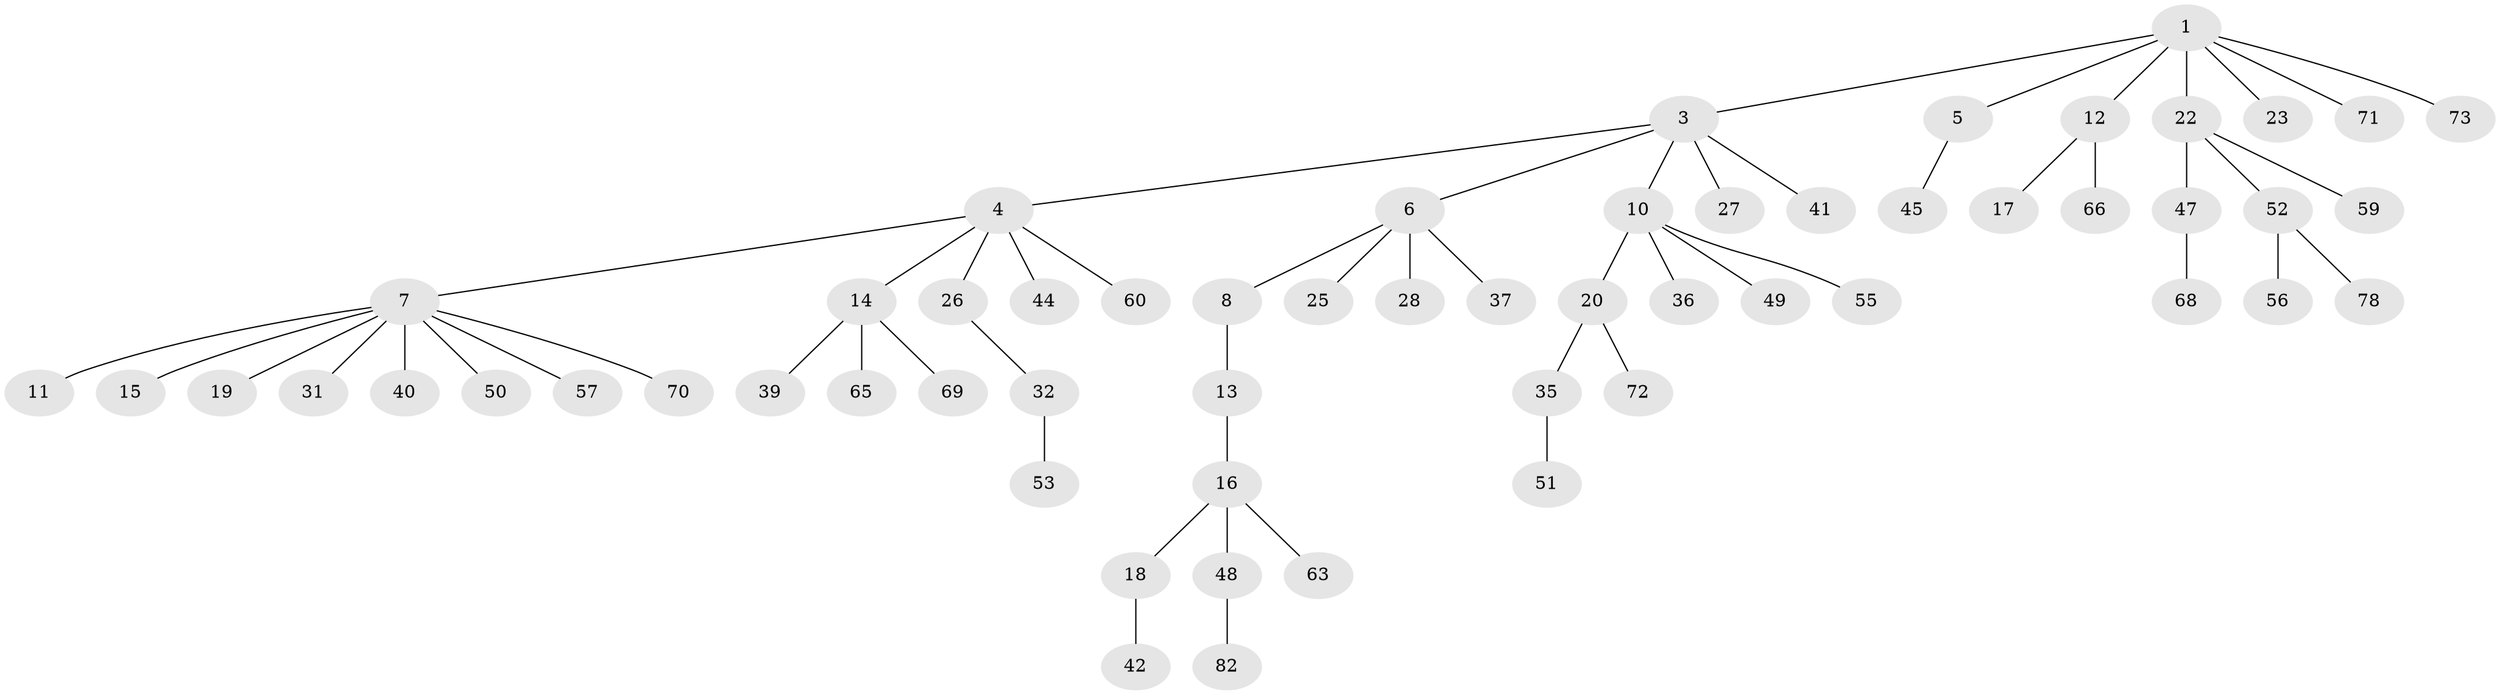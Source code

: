 // original degree distribution, {3: 0.10843373493975904, 5: 0.03614457831325301, 6: 0.024096385542168676, 2: 0.25301204819277107, 4: 0.04819277108433735, 9: 0.012048192771084338, 1: 0.5180722891566265}
// Generated by graph-tools (version 1.1) at 2025/19/03/04/25 18:19:17]
// undirected, 58 vertices, 57 edges
graph export_dot {
graph [start="1"]
  node [color=gray90,style=filled];
  1 [super="+2+43"];
  3;
  4;
  5;
  6;
  7 [super="+9+33+21"];
  8;
  10;
  11 [super="+29"];
  12;
  13 [super="+76"];
  14;
  15;
  16;
  17;
  18 [super="+30"];
  19;
  20;
  22 [super="+34"];
  23;
  25 [super="+61"];
  26;
  27;
  28 [super="+62"];
  31;
  32;
  35;
  36;
  37;
  39;
  40;
  41;
  42;
  44 [super="+83"];
  45 [super="+46"];
  47;
  48;
  49;
  50 [super="+74+81"];
  51 [super="+75"];
  52;
  53;
  55 [super="+58"];
  56;
  57 [super="+77"];
  59;
  60;
  63 [super="+64+79"];
  65;
  66;
  68;
  69;
  70;
  71;
  72;
  73;
  78;
  82;
  1 -- 3;
  1 -- 5;
  1 -- 22;
  1 -- 23;
  1 -- 12;
  1 -- 73;
  1 -- 71;
  3 -- 4;
  3 -- 6;
  3 -- 10;
  3 -- 27;
  3 -- 41;
  4 -- 7;
  4 -- 14;
  4 -- 26;
  4 -- 44;
  4 -- 60;
  5 -- 45;
  6 -- 8;
  6 -- 25;
  6 -- 28;
  6 -- 37;
  7 -- 70;
  7 -- 40;
  7 -- 11;
  7 -- 15;
  7 -- 50;
  7 -- 19;
  7 -- 57;
  7 -- 31;
  8 -- 13;
  10 -- 20;
  10 -- 36;
  10 -- 49;
  10 -- 55;
  12 -- 17;
  12 -- 66;
  13 -- 16;
  14 -- 39;
  14 -- 65;
  14 -- 69;
  16 -- 18;
  16 -- 48;
  16 -- 63;
  18 -- 42;
  20 -- 35;
  20 -- 72;
  22 -- 59;
  22 -- 52;
  22 -- 47;
  26 -- 32;
  32 -- 53;
  35 -- 51;
  47 -- 68;
  48 -- 82;
  52 -- 56;
  52 -- 78;
}
